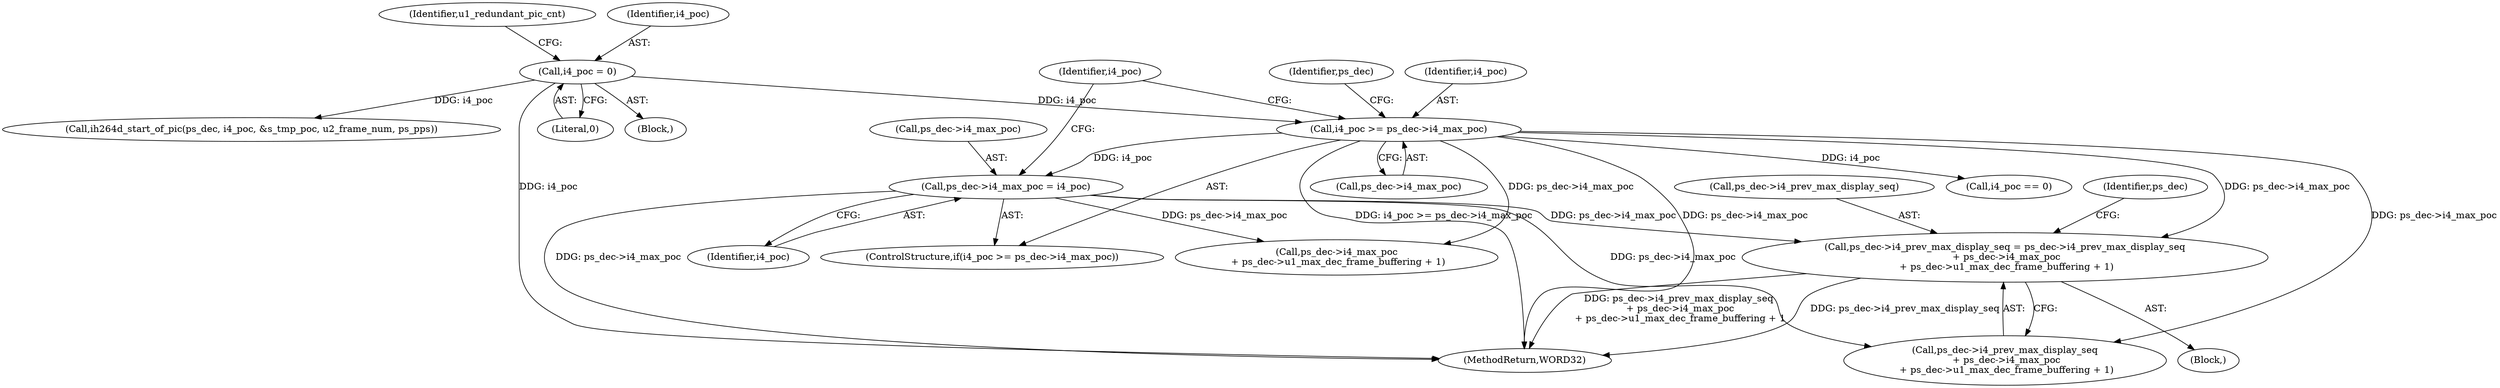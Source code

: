 digraph "0_Android_a78887bcffbc2995cf9ed72e0697acf560875e9e_2@integer" {
"1001390" [label="(Call,ps_dec->i4_prev_max_display_seq = ps_dec->i4_prev_max_display_seq\n + ps_dec->i4_max_poc\n + ps_dec->u1_max_dec_frame_buffering + 1)"];
"1001375" [label="(Call,i4_poc >= ps_dec->i4_max_poc)"];
"1000184" [label="(Call,i4_poc = 0)"];
"1001380" [label="(Call,ps_dec->i4_max_poc = i4_poc)"];
"1001576" [label="(Call,ih264d_start_of_pic(ps_dec, i4_poc, &s_tmp_poc, u2_frame_num, ps_pps))"];
"1001384" [label="(Identifier,i4_poc)"];
"1001377" [label="(Call,ps_dec->i4_max_poc)"];
"1000184" [label="(Call,i4_poc = 0)"];
"1001394" [label="(Call,ps_dec->i4_prev_max_display_seq\n + ps_dec->i4_max_poc\n + ps_dec->u1_max_dec_frame_buffering + 1)"];
"1001380" [label="(Call,ps_dec->i4_max_poc = i4_poc)"];
"1001382" [label="(Identifier,ps_dec)"];
"1001386" [label="(Call,i4_poc == 0)"];
"1001398" [label="(Call,ps_dec->i4_max_poc\n + ps_dec->u1_max_dec_frame_buffering + 1)"];
"1001374" [label="(ControlStructure,if(i4_poc >= ps_dec->i4_max_poc))"];
"1000192" [label="(Identifier,u1_redundant_pic_cnt)"];
"1001409" [label="(Identifier,ps_dec)"];
"1000186" [label="(Literal,0)"];
"1001381" [label="(Call,ps_dec->i4_max_poc)"];
"1001376" [label="(Identifier,i4_poc)"];
"1002571" [label="(MethodReturn,WORD32)"];
"1000166" [label="(Block,)"];
"1001375" [label="(Call,i4_poc >= ps_dec->i4_max_poc)"];
"1001391" [label="(Call,ps_dec->i4_prev_max_display_seq)"];
"1001387" [label="(Identifier,i4_poc)"];
"1001389" [label="(Block,)"];
"1001390" [label="(Call,ps_dec->i4_prev_max_display_seq = ps_dec->i4_prev_max_display_seq\n + ps_dec->i4_max_poc\n + ps_dec->u1_max_dec_frame_buffering + 1)"];
"1000185" [label="(Identifier,i4_poc)"];
"1001390" -> "1001389"  [label="AST: "];
"1001390" -> "1001394"  [label="CFG: "];
"1001391" -> "1001390"  [label="AST: "];
"1001394" -> "1001390"  [label="AST: "];
"1001409" -> "1001390"  [label="CFG: "];
"1001390" -> "1002571"  [label="DDG: ps_dec->i4_prev_max_display_seq\n + ps_dec->i4_max_poc\n + ps_dec->u1_max_dec_frame_buffering + 1"];
"1001390" -> "1002571"  [label="DDG: ps_dec->i4_prev_max_display_seq"];
"1001375" -> "1001390"  [label="DDG: ps_dec->i4_max_poc"];
"1001380" -> "1001390"  [label="DDG: ps_dec->i4_max_poc"];
"1001375" -> "1001374"  [label="AST: "];
"1001375" -> "1001377"  [label="CFG: "];
"1001376" -> "1001375"  [label="AST: "];
"1001377" -> "1001375"  [label="AST: "];
"1001382" -> "1001375"  [label="CFG: "];
"1001387" -> "1001375"  [label="CFG: "];
"1001375" -> "1002571"  [label="DDG: ps_dec->i4_max_poc"];
"1001375" -> "1002571"  [label="DDG: i4_poc >= ps_dec->i4_max_poc"];
"1000184" -> "1001375"  [label="DDG: i4_poc"];
"1001375" -> "1001380"  [label="DDG: i4_poc"];
"1001375" -> "1001386"  [label="DDG: i4_poc"];
"1001375" -> "1001394"  [label="DDG: ps_dec->i4_max_poc"];
"1001375" -> "1001398"  [label="DDG: ps_dec->i4_max_poc"];
"1000184" -> "1000166"  [label="AST: "];
"1000184" -> "1000186"  [label="CFG: "];
"1000185" -> "1000184"  [label="AST: "];
"1000186" -> "1000184"  [label="AST: "];
"1000192" -> "1000184"  [label="CFG: "];
"1000184" -> "1002571"  [label="DDG: i4_poc"];
"1000184" -> "1001576"  [label="DDG: i4_poc"];
"1001380" -> "1001374"  [label="AST: "];
"1001380" -> "1001384"  [label="CFG: "];
"1001381" -> "1001380"  [label="AST: "];
"1001384" -> "1001380"  [label="AST: "];
"1001387" -> "1001380"  [label="CFG: "];
"1001380" -> "1002571"  [label="DDG: ps_dec->i4_max_poc"];
"1001380" -> "1001394"  [label="DDG: ps_dec->i4_max_poc"];
"1001380" -> "1001398"  [label="DDG: ps_dec->i4_max_poc"];
}
